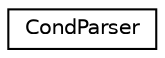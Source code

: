 digraph "类继承关系图"
{
 // INTERACTIVE_SVG=YES
 // LATEX_PDF_SIZE
  edge [fontname="Helvetica",fontsize="10",labelfontname="Helvetica",labelfontsize="10"];
  node [fontname="Helvetica",fontsize="10",shape=record];
  rankdir="LR";
  Node0 [label="CondParser",height=0.2,width=0.4,color="black", fillcolor="white", style="filled",URL="$d7/d21/class_cond_parser.html",tooltip="Copyright (C) 1997-2015 by Dimitri van Heesch."];
}
